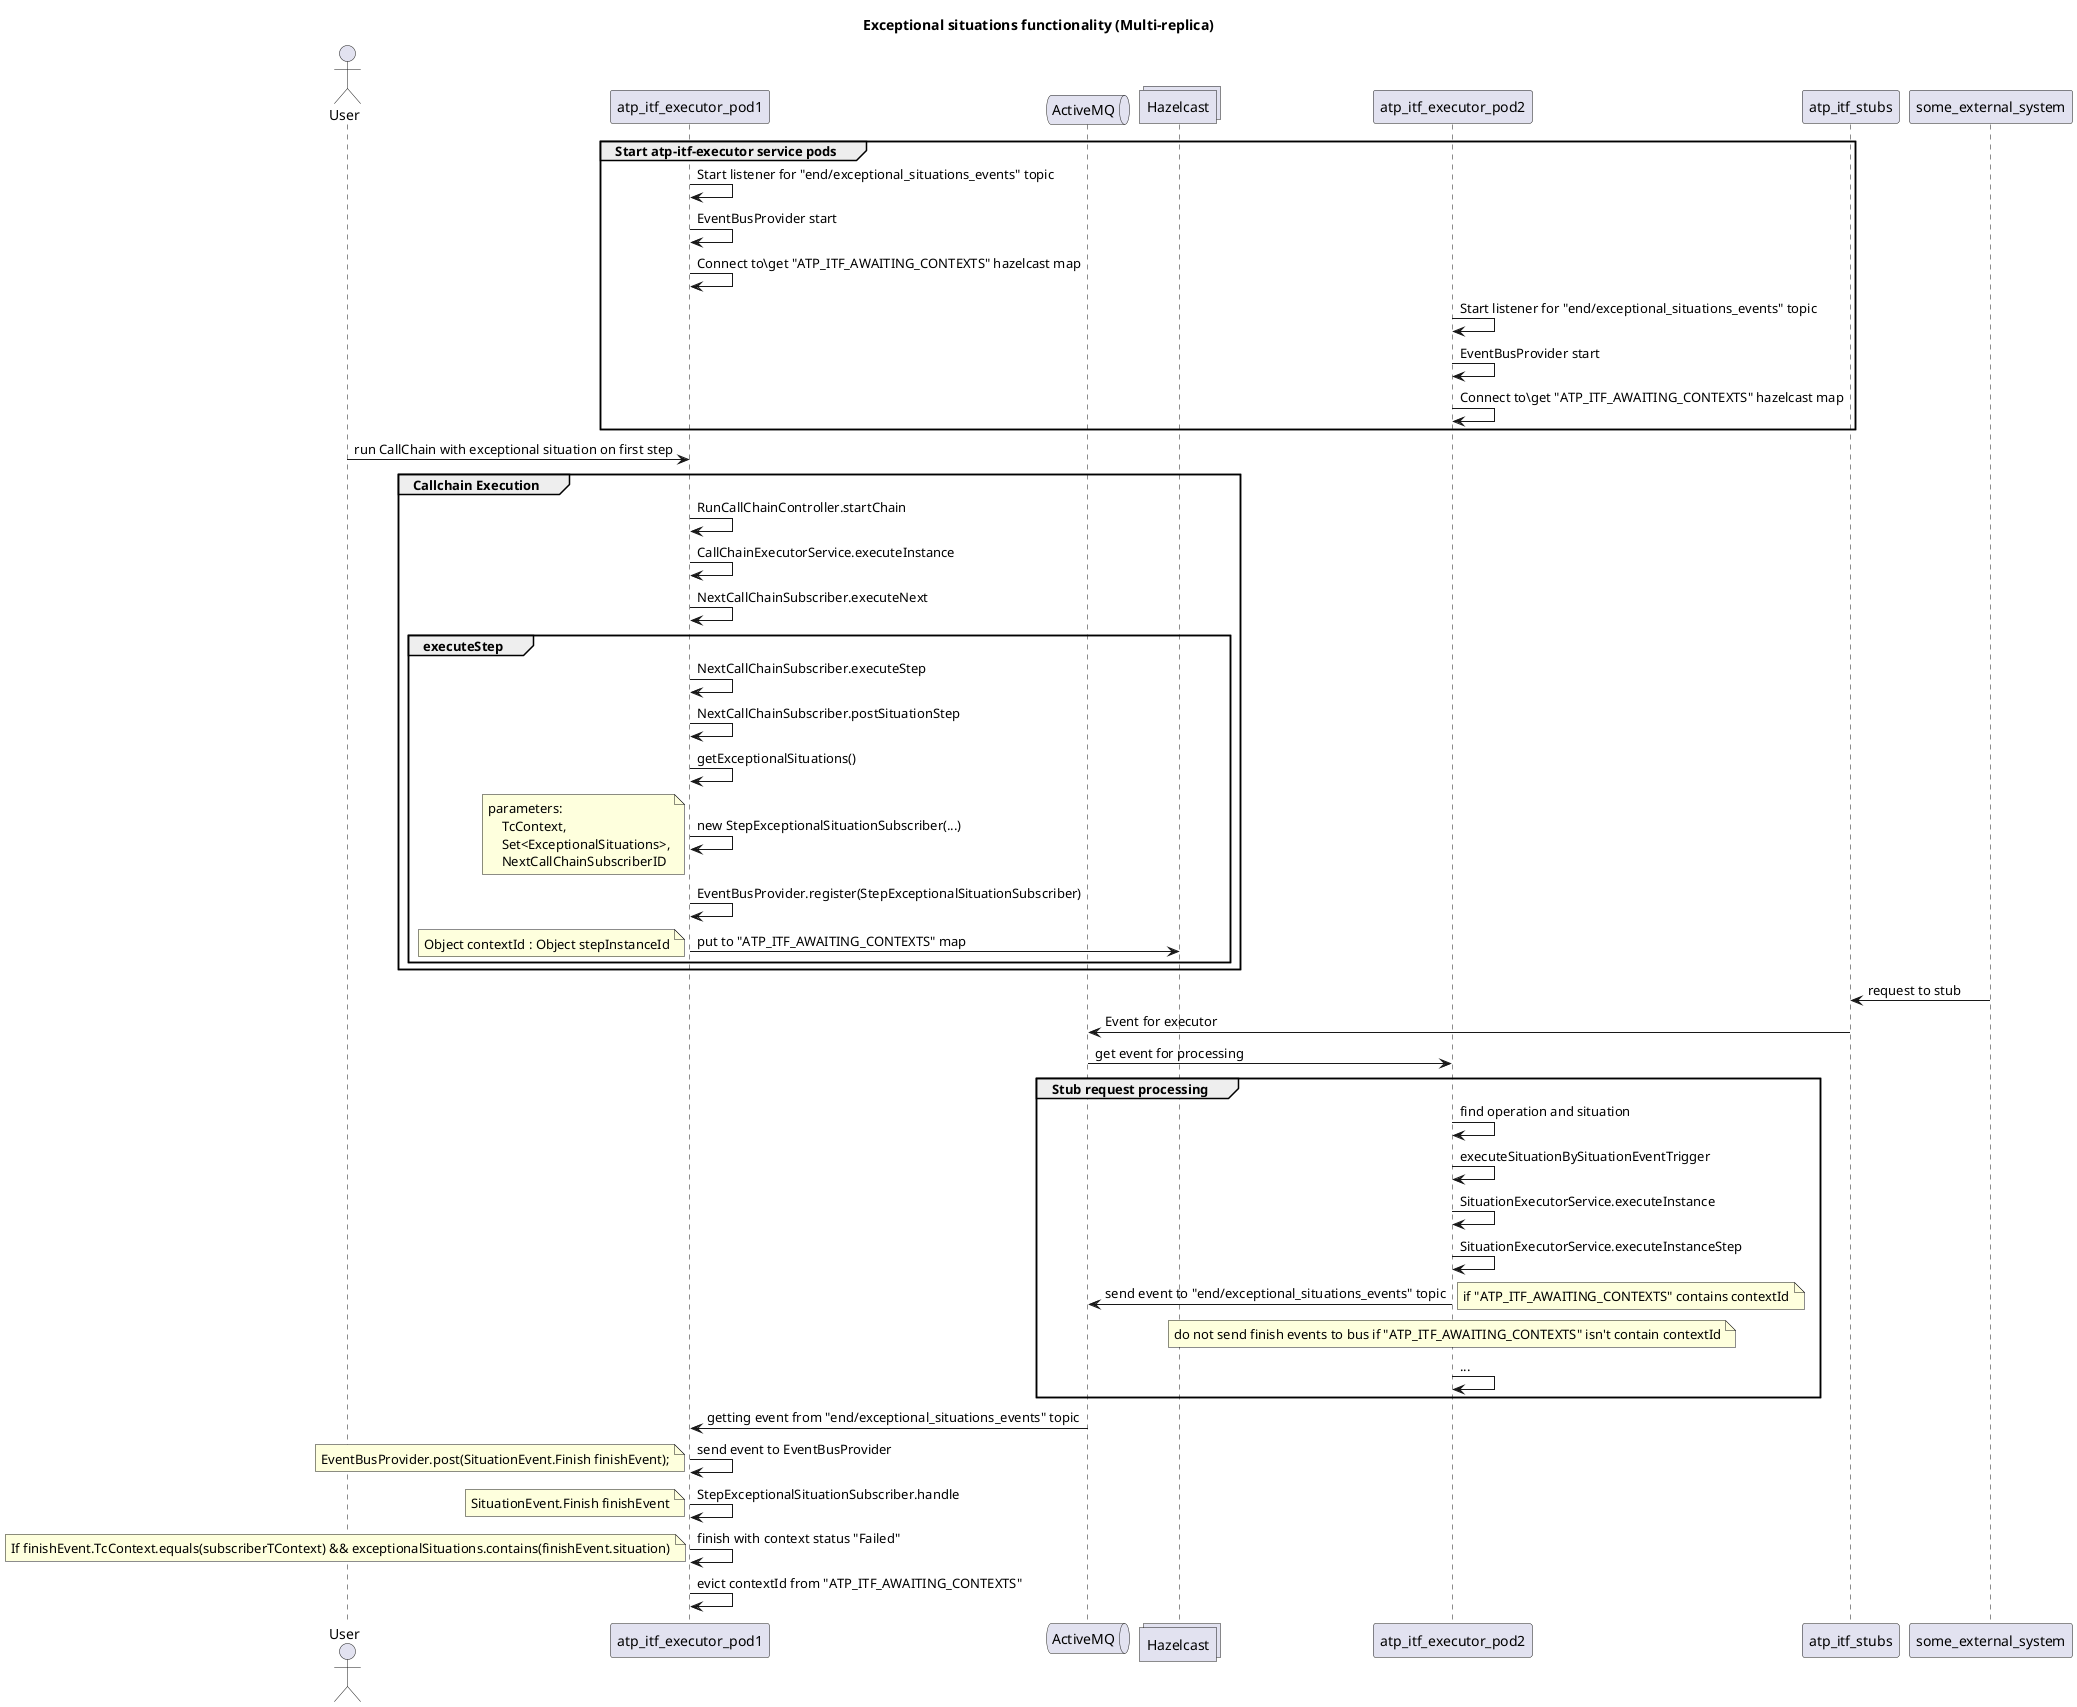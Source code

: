 @startuml
title Exceptional situations functionality (Multi-replica)

actor User
participant atp_itf_executor_pod1
queue ActiveMQ
collections Hazelcast
participant atp_itf_executor_pod2
participant atp_itf_stubs
participant some_external_system

group Start atp-itf-executor service pods
    atp_itf_executor_pod1 -> atp_itf_executor_pod1: Start listener for "end/exceptional_situations_events" topic
    atp_itf_executor_pod1 -> atp_itf_executor_pod1: EventBusProvider start
    atp_itf_executor_pod1 -> atp_itf_executor_pod1: Connect to\get "ATP_ITF_AWAITING_CONTEXTS" hazelcast map
    atp_itf_executor_pod2 -> atp_itf_executor_pod2: Start listener for "end/exceptional_situations_events" topic
    atp_itf_executor_pod2 -> atp_itf_executor_pod2: EventBusProvider start
    atp_itf_executor_pod2 -> atp_itf_executor_pod2: Connect to\get "ATP_ITF_AWAITING_CONTEXTS" hazelcast map
end

User -> atp_itf_executor_pod1: run CallChain with exceptional situation on first step

group Callchain Execution
    atp_itf_executor_pod1 -> atp_itf_executor_pod1: RunCallChainController.startChain
    atp_itf_executor_pod1 -> atp_itf_executor_pod1: CallChainExecutorService.executeInstance
    atp_itf_executor_pod1 -> atp_itf_executor_pod1: NextCallChainSubscriber.executeNext
    group executeStep
        atp_itf_executor_pod1 -> atp_itf_executor_pod1: NextCallChainSubscriber.executeStep
        atp_itf_executor_pod1 -> atp_itf_executor_pod1: NextCallChainSubscriber.postSituationStep
        atp_itf_executor_pod1 -> atp_itf_executor_pod1: getExceptionalSituations()
        atp_itf_executor_pod1 -> atp_itf_executor_pod1: new StepExceptionalSituationSubscriber(...)
        note left
        parameters:
            TcContext,
            Set<ExceptionalSituations>,
            NextCallChainSubscriberID
        end note
        atp_itf_executor_pod1 -> atp_itf_executor_pod1: EventBusProvider.register(StepExceptionalSituationSubscriber)
        atp_itf_executor_pod1 -> Hazelcast: put to "ATP_ITF_AWAITING_CONTEXTS" map
        note left: Object contextId : Object stepInstanceId
    end
end
some_external_system -> atp_itf_stubs: request to stub
atp_itf_stubs -> ActiveMQ: Event for executor
ActiveMQ -> atp_itf_executor_pod2: get event for processing

group Stub request processing
    atp_itf_executor_pod2 -> atp_itf_executor_pod2: find operation and situation
    atp_itf_executor_pod2 -> atp_itf_executor_pod2: executeSituationBySituationEventTrigger
    atp_itf_executor_pod2 -> atp_itf_executor_pod2: SituationExecutorService.executeInstance
    atp_itf_executor_pod2 -> atp_itf_executor_pod2: SituationExecutorService.executeInstanceStep
    atp_itf_executor_pod2 -> ActiveMQ: send event to "end/exceptional_situations_events" topic
    note right: if "ATP_ITF_AWAITING_CONTEXTS" contains contextId
    note over atp_itf_executor_pod2: do not send finish events to bus if "ATP_ITF_AWAITING_CONTEXTS" isn't contain contextId
    atp_itf_executor_pod2 -> atp_itf_executor_pod2: ...
end

ActiveMQ -> atp_itf_executor_pod1: getting event from "end/exceptional_situations_events" topic
atp_itf_executor_pod1 -> atp_itf_executor_pod1: send event to EventBusProvider
note left: EventBusProvider.post(SituationEvent.Finish finishEvent);
atp_itf_executor_pod1 -> atp_itf_executor_pod1: StepExceptionalSituationSubscriber.handle
note left: SituationEvent.Finish finishEvent
atp_itf_executor_pod1 -> atp_itf_executor_pod1: finish with context status "Failed"
note left: If finishEvent.TcContext.equals(subscriberTContext) && exceptionalSituations.contains(finishEvent.situation)
atp_itf_executor_pod1 -> atp_itf_executor_pod1: evict contextId from "ATP_ITF_AWAITING_CONTEXTS"

@enduml